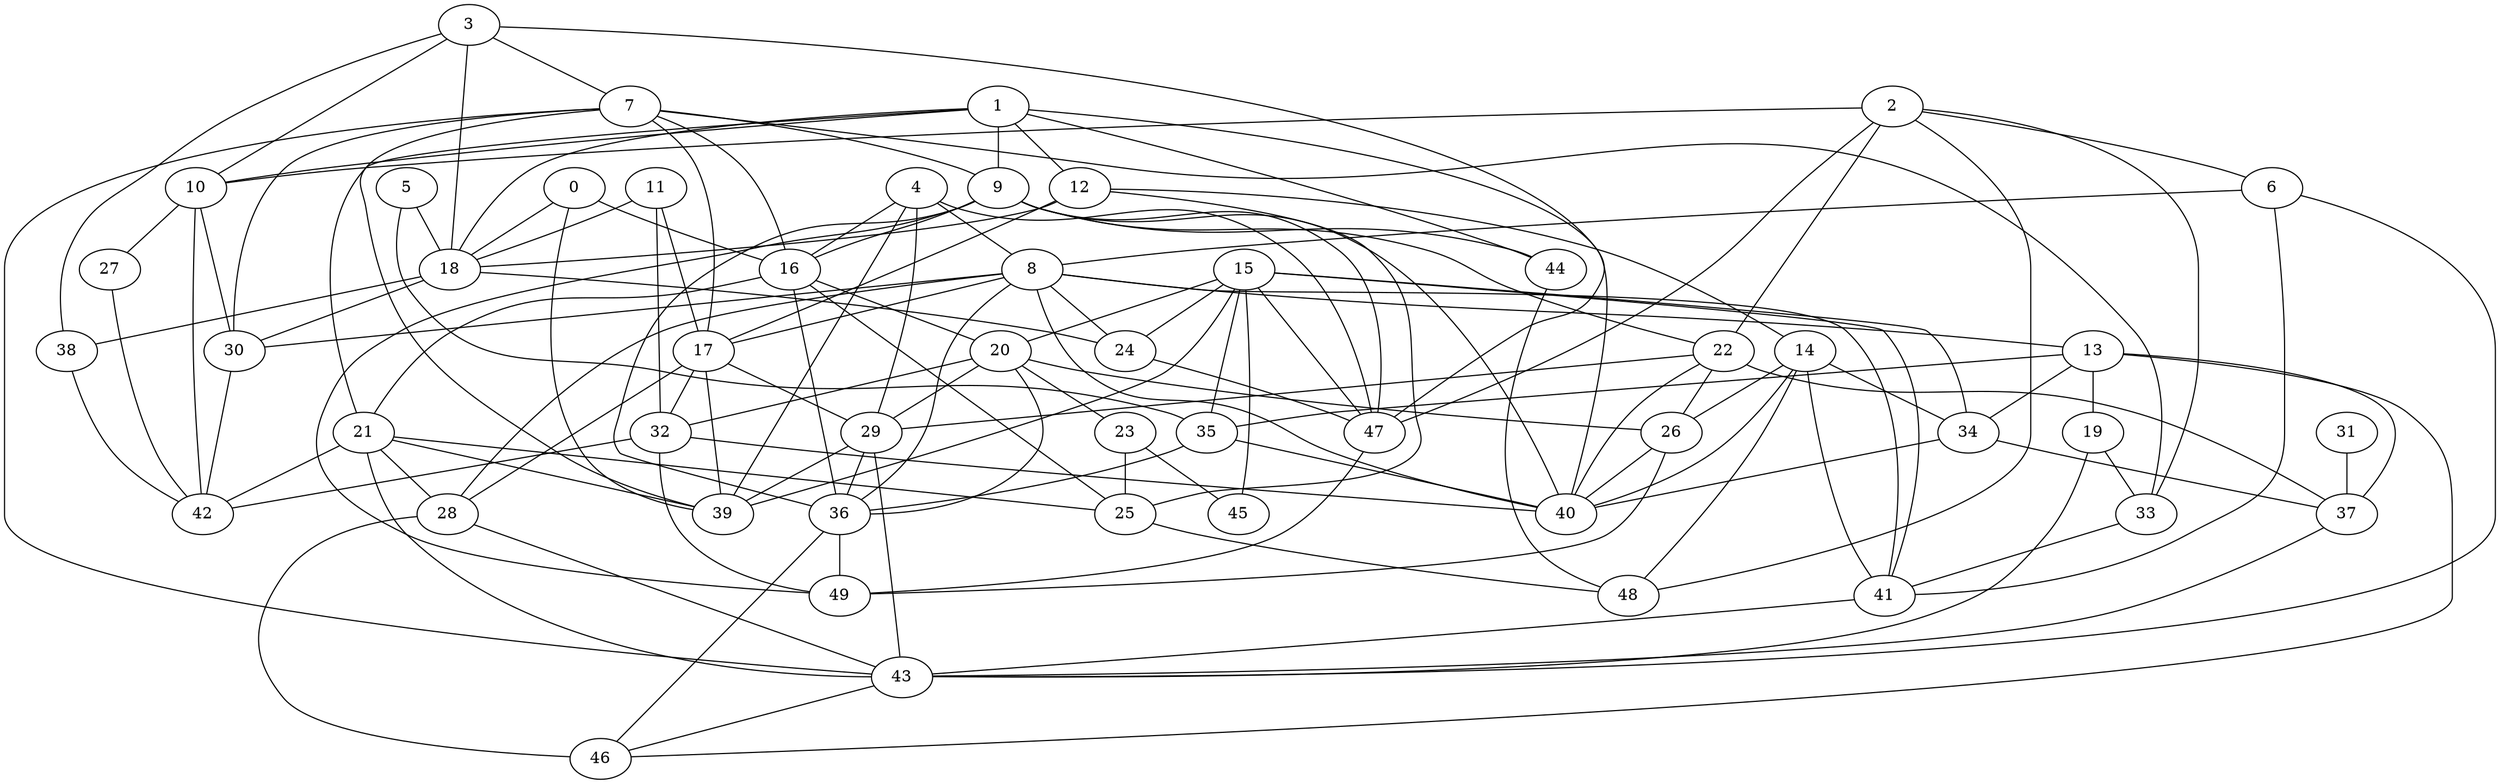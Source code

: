 
graph graphname {
    0 -- 16
0 -- 18
0 -- 39
1 -- 40
1 -- 9
1 -- 10
1 -- 44
1 -- 12
1 -- 18
1 -- 21
2 -- 33
2 -- 6
2 -- 10
2 -- 47
2 -- 48
2 -- 22
3 -- 18
3 -- 47
3 -- 10
3 -- 38
3 -- 7
4 -- 8
4 -- 16
4 -- 47
4 -- 29
4 -- 39
5 -- 18
5 -- 35
6 -- 8
6 -- 41
6 -- 43
7 -- 33
7 -- 39
7 -- 9
7 -- 43
7 -- 16
7 -- 17
7 -- 30
8 -- 36
8 -- 40
8 -- 41
8 -- 13
8 -- 17
8 -- 24
8 -- 28
8 -- 30
9 -- 36
9 -- 40
9 -- 44
9 -- 47
9 -- 16
9 -- 49
9 -- 22
10 -- 42
10 -- 27
10 -- 30
11 -- 32
11 -- 17
11 -- 18
12 -- 25
12 -- 18
12 -- 14
12 -- 17
13 -- 34
13 -- 35
13 -- 37
13 -- 46
13 -- 19
14 -- 34
14 -- 40
14 -- 41
14 -- 48
14 -- 26
15 -- 34
15 -- 35
15 -- 39
15 -- 41
15 -- 45
15 -- 47
15 -- 20
15 -- 24
16 -- 20
16 -- 21
16 -- 25
16 -- 36
17 -- 32
17 -- 39
17 -- 28
17 -- 29
18 -- 38
18 -- 24
18 -- 30
19 -- 33
19 -- 43
20 -- 32
20 -- 36
20 -- 23
20 -- 26
20 -- 29
21 -- 39
21 -- 42
21 -- 43
21 -- 25
21 -- 28
22 -- 37
22 -- 40
22 -- 26
22 -- 29
23 -- 25
23 -- 45
24 -- 47
25 -- 48
26 -- 40
26 -- 49
27 -- 42
28 -- 43
28 -- 46
29 -- 39
29 -- 43
29 -- 36
30 -- 42
31 -- 37
32 -- 49
32 -- 40
32 -- 42
33 -- 41
34 -- 40
34 -- 37
35 -- 40
35 -- 36
36 -- 46
36 -- 49
37 -- 43
38 -- 42
41 -- 43
43 -- 46
44 -- 48
47 -- 49

}
